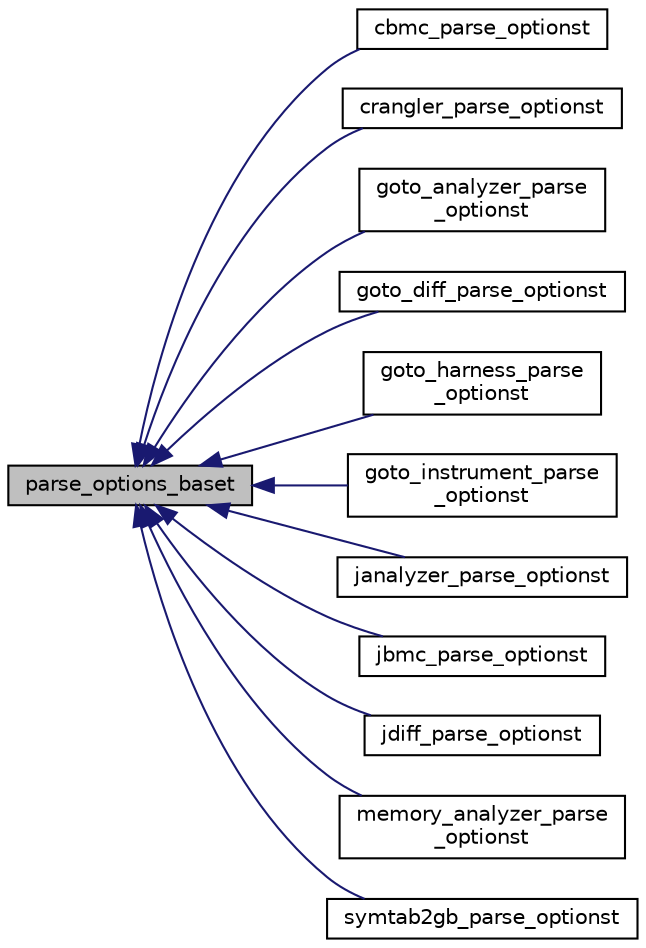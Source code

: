 digraph "parse_options_baset"
{
 // LATEX_PDF_SIZE
  bgcolor="transparent";
  edge [fontname="Helvetica",fontsize="10",labelfontname="Helvetica",labelfontsize="10"];
  node [fontname="Helvetica",fontsize="10",shape=record];
  rankdir="LR";
  Node1 [label="parse_options_baset",height=0.2,width=0.4,color="black", fillcolor="grey75", style="filled", fontcolor="black",tooltip=" "];
  Node1 -> Node2 [dir="back",color="midnightblue",fontsize="10",style="solid",fontname="Helvetica"];
  Node2 [label="cbmc_parse_optionst",height=0.2,width=0.4,color="black",URL="$classcbmc__parse__optionst.html",tooltip=" "];
  Node1 -> Node3 [dir="back",color="midnightblue",fontsize="10",style="solid",fontname="Helvetica"];
  Node3 [label="crangler_parse_optionst",height=0.2,width=0.4,color="black",URL="$classcrangler__parse__optionst.html",tooltip=" "];
  Node1 -> Node4 [dir="back",color="midnightblue",fontsize="10",style="solid",fontname="Helvetica"];
  Node4 [label="goto_analyzer_parse\l_optionst",height=0.2,width=0.4,color="black",URL="$classgoto__analyzer__parse__optionst.html",tooltip=" "];
  Node1 -> Node5 [dir="back",color="midnightblue",fontsize="10",style="solid",fontname="Helvetica"];
  Node5 [label="goto_diff_parse_optionst",height=0.2,width=0.4,color="black",URL="$classgoto__diff__parse__optionst.html",tooltip=" "];
  Node1 -> Node6 [dir="back",color="midnightblue",fontsize="10",style="solid",fontname="Helvetica"];
  Node6 [label="goto_harness_parse\l_optionst",height=0.2,width=0.4,color="black",URL="$classgoto__harness__parse__optionst.html",tooltip=" "];
  Node1 -> Node7 [dir="back",color="midnightblue",fontsize="10",style="solid",fontname="Helvetica"];
  Node7 [label="goto_instrument_parse\l_optionst",height=0.2,width=0.4,color="black",URL="$classgoto__instrument__parse__optionst.html",tooltip=" "];
  Node1 -> Node8 [dir="back",color="midnightblue",fontsize="10",style="solid",fontname="Helvetica"];
  Node8 [label="janalyzer_parse_optionst",height=0.2,width=0.4,color="black",URL="$classjanalyzer__parse__optionst.html",tooltip=" "];
  Node1 -> Node9 [dir="back",color="midnightblue",fontsize="10",style="solid",fontname="Helvetica"];
  Node9 [label="jbmc_parse_optionst",height=0.2,width=0.4,color="black",URL="$classjbmc__parse__optionst.html",tooltip=" "];
  Node1 -> Node10 [dir="back",color="midnightblue",fontsize="10",style="solid",fontname="Helvetica"];
  Node10 [label="jdiff_parse_optionst",height=0.2,width=0.4,color="black",URL="$classjdiff__parse__optionst.html",tooltip=" "];
  Node1 -> Node11 [dir="back",color="midnightblue",fontsize="10",style="solid",fontname="Helvetica"];
  Node11 [label="memory_analyzer_parse\l_optionst",height=0.2,width=0.4,color="black",URL="$classmemory__analyzer__parse__optionst.html",tooltip=" "];
  Node1 -> Node12 [dir="back",color="midnightblue",fontsize="10",style="solid",fontname="Helvetica"];
  Node12 [label="symtab2gb_parse_optionst",height=0.2,width=0.4,color="black",URL="$classsymtab2gb__parse__optionst.html",tooltip=" "];
}
